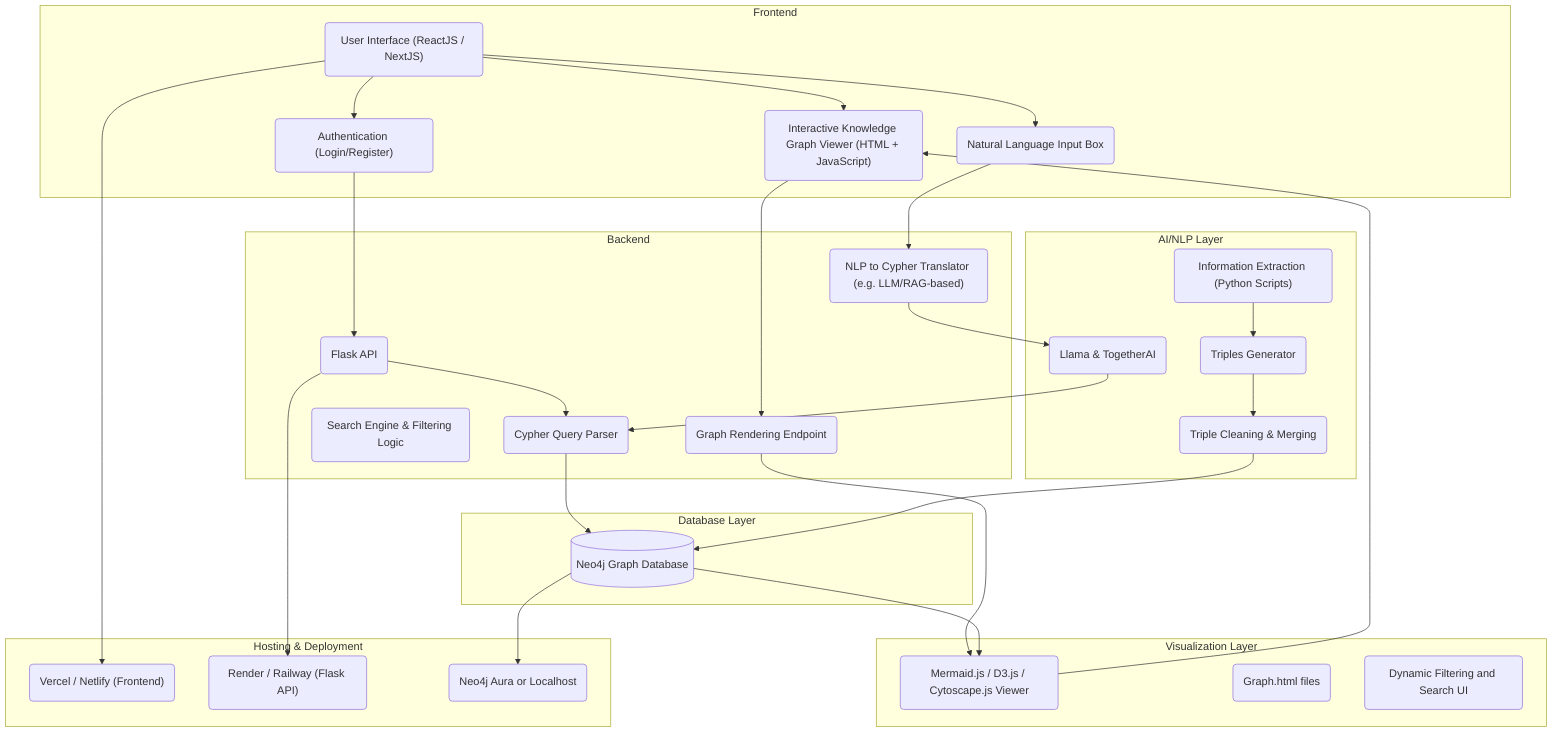 ---
config:
  layout: fixed
---
flowchart TD
 subgraph Frontend["Frontend"]
        A1("User Interface (ReactJS / NextJS)")
        A2("Interactive Knowledge Graph Viewer (HTML + JavaScript)")
        A3("Natural Language Input Box")
        A4("Authentication (Login/Register)")
  end
 subgraph Backend["Backend"]
        B1("Flask API")
        B2("Cypher Query Parser")
        B3("NLP to Cypher Translator (e.g. LLM/RAG-based)")
        B4("Search Engine & Filtering Logic")
        B5("Graph Rendering Endpoint")
  end
 subgraph subGraph2["Database Layer"]
        C1[("Neo4j Graph Database")]
  end
 subgraph subGraph3["AI/NLP Layer"]
        D1("Information Extraction (Python Scripts)")
        D2("Triples Generator")
        D3("Triple Cleaning & Merging")
        D4("Llama & TogetherAI")
  end
 subgraph subGraph4["Visualization Layer"]
        E1("Mermaid.js / D3.js / Cytoscape.js Viewer")
        E2("Graph.html files")
        E3("Dynamic Filtering and Search UI")
  end
 subgraph subGraph5["Hosting & Deployment"]
        F1("Vercel / Netlify (Frontend)")
        F2("Render / Railway (Flask API)")
        F3("Neo4j Aura or Localhost")
  end
    A1 --> A2 & A3 & A4 & F1
    A3 --> B3
    A2 --> B5
    A4 --> B1
    B1 --> B2 & F2
    B2 --> C1
    B3 --> D4
    B5 --> E1
    D1 --> D2
    D2 --> D3
    D3 --> C1
    D4 --> B2
    C1 --> E1 & F3
    E1 --> A2
